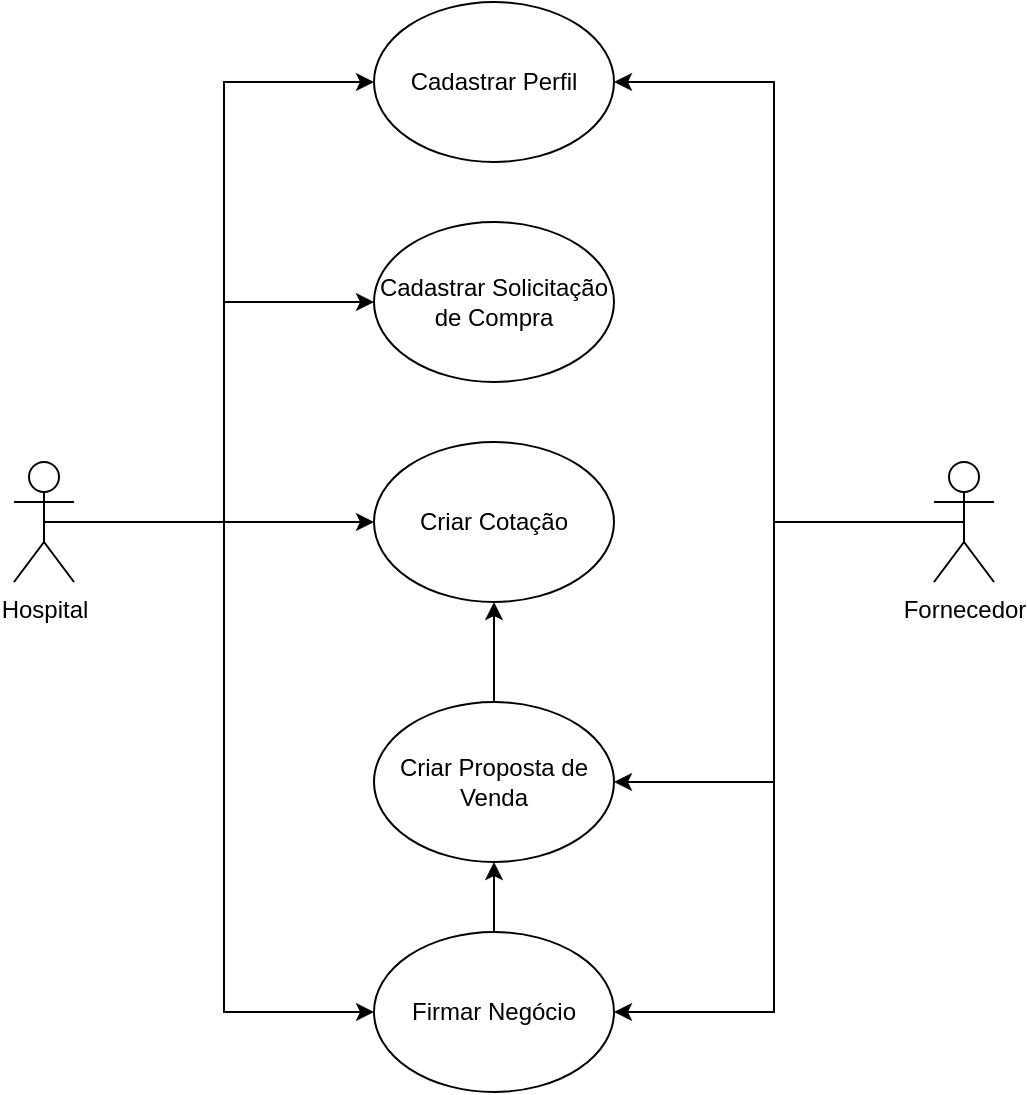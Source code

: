 <mxfile version="21.0.8" type="github">
  <diagram name="Página-1" id="8uZLIiInbAxbceOaGWwA">
    <mxGraphModel dx="435" dy="466" grid="1" gridSize="10" guides="1" tooltips="1" connect="1" arrows="1" fold="1" page="1" pageScale="1" pageWidth="827" pageHeight="1169" math="0" shadow="0">
      <root>
        <mxCell id="0" />
        <mxCell id="1" parent="0" />
        <mxCell id="JZNZVgw134w5PySKUrdk-1" value="Cadastrar Solicitação de Compra" style="ellipse;whiteSpace=wrap;html=1;" vertex="1" parent="1">
          <mxGeometry x="220" y="230" width="120" height="80" as="geometry" />
        </mxCell>
        <mxCell id="JZNZVgw134w5PySKUrdk-2" value="Cadastrar Perfil" style="ellipse;whiteSpace=wrap;html=1;" vertex="1" parent="1">
          <mxGeometry x="220" y="120" width="120" height="80" as="geometry" />
        </mxCell>
        <mxCell id="JZNZVgw134w5PySKUrdk-31" style="edgeStyle=orthogonalEdgeStyle;rounded=0;orthogonalLoop=1;jettySize=auto;html=1;exitX=0.5;exitY=0;exitDx=0;exitDy=0;entryX=0.5;entryY=1;entryDx=0;entryDy=0;" edge="1" parent="1" source="JZNZVgw134w5PySKUrdk-3" target="JZNZVgw134w5PySKUrdk-8">
          <mxGeometry relative="1" as="geometry" />
        </mxCell>
        <mxCell id="JZNZVgw134w5PySKUrdk-3" value="Criar Proposta de Venda" style="ellipse;whiteSpace=wrap;html=1;" vertex="1" parent="1">
          <mxGeometry x="220" y="470" width="120" height="80" as="geometry" />
        </mxCell>
        <mxCell id="JZNZVgw134w5PySKUrdk-9" style="edgeStyle=orthogonalEdgeStyle;rounded=0;orthogonalLoop=1;jettySize=auto;html=1;exitX=0.5;exitY=0.5;exitDx=0;exitDy=0;exitPerimeter=0;entryX=0;entryY=0.5;entryDx=0;entryDy=0;" edge="1" parent="1" source="JZNZVgw134w5PySKUrdk-4" target="JZNZVgw134w5PySKUrdk-2">
          <mxGeometry relative="1" as="geometry" />
        </mxCell>
        <mxCell id="JZNZVgw134w5PySKUrdk-12" style="edgeStyle=orthogonalEdgeStyle;rounded=0;orthogonalLoop=1;jettySize=auto;html=1;exitX=0.5;exitY=0.5;exitDx=0;exitDy=0;exitPerimeter=0;entryX=0;entryY=0.5;entryDx=0;entryDy=0;" edge="1" parent="1" source="JZNZVgw134w5PySKUrdk-4" target="JZNZVgw134w5PySKUrdk-1">
          <mxGeometry relative="1" as="geometry" />
        </mxCell>
        <mxCell id="JZNZVgw134w5PySKUrdk-18" style="edgeStyle=orthogonalEdgeStyle;rounded=0;orthogonalLoop=1;jettySize=auto;html=1;exitX=0.5;exitY=0.5;exitDx=0;exitDy=0;exitPerimeter=0;entryX=0;entryY=0.5;entryDx=0;entryDy=0;" edge="1" parent="1" source="JZNZVgw134w5PySKUrdk-4" target="JZNZVgw134w5PySKUrdk-8">
          <mxGeometry relative="1" as="geometry" />
        </mxCell>
        <mxCell id="JZNZVgw134w5PySKUrdk-30" style="edgeStyle=orthogonalEdgeStyle;rounded=0;orthogonalLoop=1;jettySize=auto;html=1;exitX=0.5;exitY=0.5;exitDx=0;exitDy=0;exitPerimeter=0;entryX=0;entryY=0.5;entryDx=0;entryDy=0;" edge="1" parent="1" source="JZNZVgw134w5PySKUrdk-4" target="JZNZVgw134w5PySKUrdk-23">
          <mxGeometry relative="1" as="geometry" />
        </mxCell>
        <mxCell id="JZNZVgw134w5PySKUrdk-4" value="Hospital" style="shape=umlActor;verticalLabelPosition=bottom;verticalAlign=top;html=1;outlineConnect=0;" vertex="1" parent="1">
          <mxGeometry x="40" y="350" width="30" height="60" as="geometry" />
        </mxCell>
        <mxCell id="JZNZVgw134w5PySKUrdk-10" style="edgeStyle=orthogonalEdgeStyle;rounded=0;orthogonalLoop=1;jettySize=auto;html=1;exitX=0.5;exitY=0.5;exitDx=0;exitDy=0;exitPerimeter=0;entryX=1;entryY=0.5;entryDx=0;entryDy=0;" edge="1" parent="1" source="JZNZVgw134w5PySKUrdk-5" target="JZNZVgw134w5PySKUrdk-2">
          <mxGeometry relative="1" as="geometry" />
        </mxCell>
        <mxCell id="JZNZVgw134w5PySKUrdk-28" style="edgeStyle=orthogonalEdgeStyle;rounded=0;orthogonalLoop=1;jettySize=auto;html=1;exitX=0.5;exitY=0.5;exitDx=0;exitDy=0;exitPerimeter=0;entryX=1;entryY=0.5;entryDx=0;entryDy=0;" edge="1" parent="1" source="JZNZVgw134w5PySKUrdk-5" target="JZNZVgw134w5PySKUrdk-3">
          <mxGeometry relative="1" as="geometry" />
        </mxCell>
        <mxCell id="JZNZVgw134w5PySKUrdk-36" style="edgeStyle=orthogonalEdgeStyle;rounded=0;orthogonalLoop=1;jettySize=auto;html=1;exitX=0.5;exitY=0.5;exitDx=0;exitDy=0;exitPerimeter=0;entryX=1;entryY=0.5;entryDx=0;entryDy=0;" edge="1" parent="1" source="JZNZVgw134w5PySKUrdk-5" target="JZNZVgw134w5PySKUrdk-23">
          <mxGeometry relative="1" as="geometry" />
        </mxCell>
        <mxCell id="JZNZVgw134w5PySKUrdk-5" value="Fornecedor" style="shape=umlActor;verticalLabelPosition=bottom;verticalAlign=top;html=1;outlineConnect=0;" vertex="1" parent="1">
          <mxGeometry x="500" y="350" width="30" height="60" as="geometry" />
        </mxCell>
        <mxCell id="JZNZVgw134w5PySKUrdk-35" style="edgeStyle=orthogonalEdgeStyle;rounded=0;orthogonalLoop=1;jettySize=auto;html=1;" edge="1" parent="1" source="JZNZVgw134w5PySKUrdk-23" target="JZNZVgw134w5PySKUrdk-3">
          <mxGeometry relative="1" as="geometry" />
        </mxCell>
        <mxCell id="JZNZVgw134w5PySKUrdk-23" value="Firmar Negócio" style="ellipse;whiteSpace=wrap;html=1;" vertex="1" parent="1">
          <mxGeometry x="220" y="585" width="120" height="80" as="geometry" />
        </mxCell>
        <mxCell id="JZNZVgw134w5PySKUrdk-8" value="Criar Cotação" style="ellipse;whiteSpace=wrap;html=1;" vertex="1" parent="1">
          <mxGeometry x="220" y="340" width="120" height="80" as="geometry" />
        </mxCell>
      </root>
    </mxGraphModel>
  </diagram>
</mxfile>
